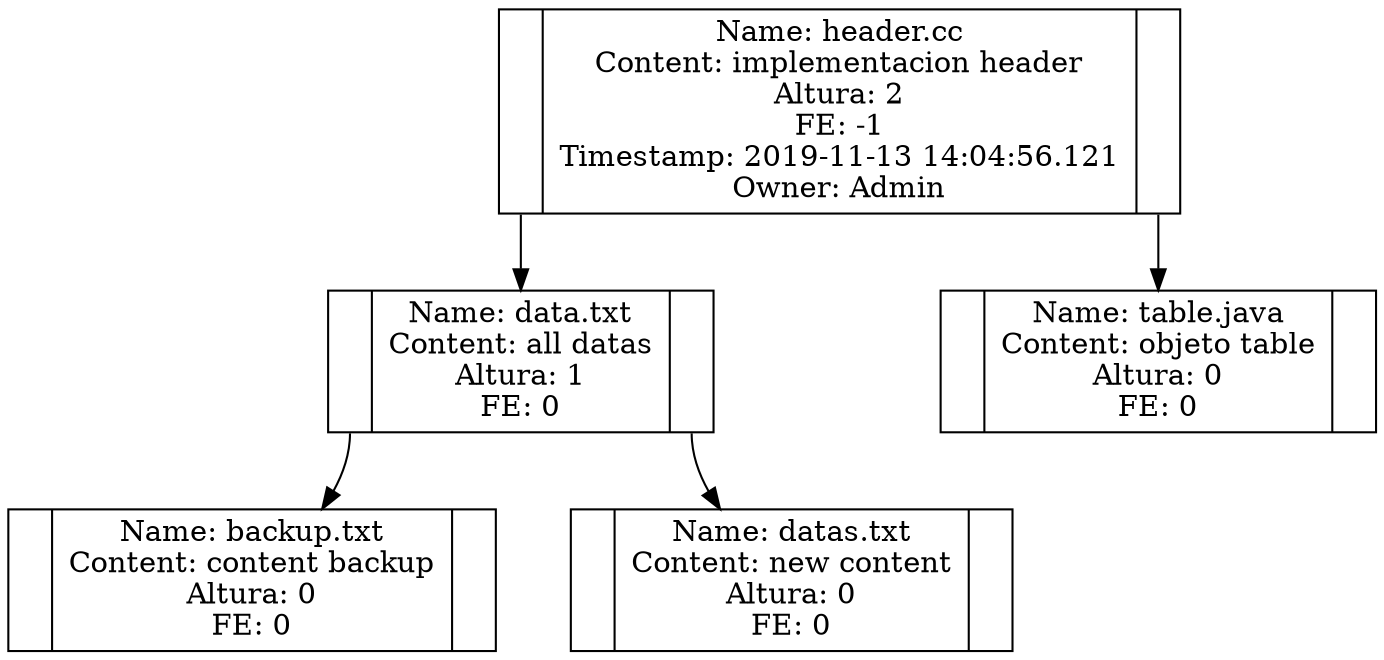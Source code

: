 digraph Mass{
node[shape = record, height = 0.5, width = 1]; 
graph[nodesep = 0.5]; 
header_cc[label= "  <A0> |Name: header.cc\nContent: implementacion header\nAltura: 2\nFE: -1\nTimestamp: 2019-11-13 14:04:56.121\nOwner: Admin | <A1> "];
data_txt[label= "  <A0> |Name: data.txt\nContent: all datas\nAltura: 1\nFE: 0 | <A1> "];
header_cc:A0 -> data_txt;
table_java[label= "  <A0> |Name: table.java\nContent: objeto table\nAltura: 0\nFE: 0 | <A1> "];
header_cc:A1 -> table_java;
backup_txt[label= "  <A0> |Name: backup.txt\nContent: content backup\nAltura: 0\nFE: 0 | <A1> "];
data_txt:A0 -> backup_txt;
datas_txt[label= "  <A0> |Name: datas.txt\nContent: new content\nAltura: 0\nFE: 0 | <A1> "];
data_txt:A1 -> datas_txt;
}
